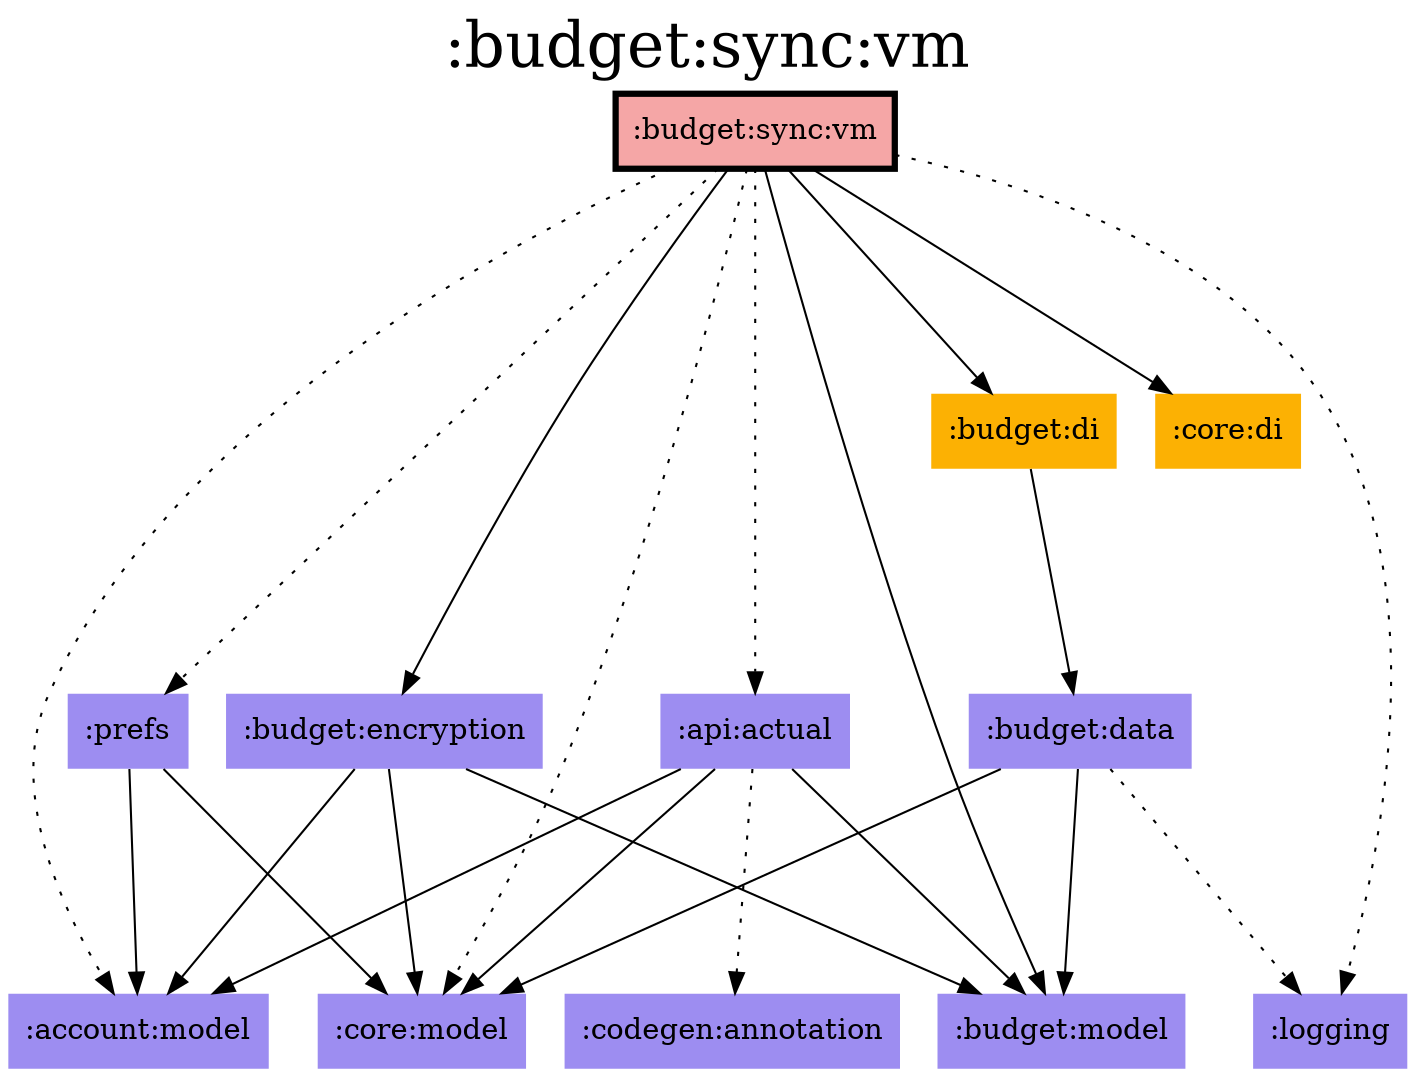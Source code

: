 digraph {
edge ["dir"="forward"]
graph ["dpi"="100","label"=":budget:sync:vm","labelloc"="t","fontsize"="30","ranksep"="1.5","rankdir"="TB"]
node ["style"="filled"]
":account:model" ["fillcolor"="#9D8DF1","shape"="none"]
":api:actual" ["fillcolor"="#9D8DF1","shape"="none"]
":budget:data" ["fillcolor"="#9D8DF1","shape"="none"]
":budget:di" ["fillcolor"="#FCB103","shape"="none"]
":budget:encryption" ["fillcolor"="#9D8DF1","shape"="none"]
":budget:model" ["fillcolor"="#9D8DF1","shape"="none"]
":budget:sync:vm" ["fillcolor"="#F5A6A6","color"="black","penwidth"="3","shape"="box"]
":codegen:annotation" ["fillcolor"="#9D8DF1","shape"="none"]
":core:di" ["fillcolor"="#FCB103","shape"="none"]
":core:model" ["fillcolor"="#9D8DF1","shape"="none"]
":logging" ["fillcolor"="#9D8DF1","shape"="none"]
":prefs" ["fillcolor"="#9D8DF1","shape"="none"]
{
edge ["dir"="none"]
graph ["rank"="same"]
":budget:sync:vm"
}
":api:actual" -> ":account:model"
":api:actual" -> ":budget:model"
":api:actual" -> ":codegen:annotation" ["style"="dotted"]
":api:actual" -> ":core:model"
":budget:data" -> ":budget:model"
":budget:data" -> ":core:model"
":budget:data" -> ":logging" ["style"="dotted"]
":budget:di" -> ":budget:data"
":budget:encryption" -> ":account:model"
":budget:encryption" -> ":budget:model"
":budget:encryption" -> ":core:model"
":budget:sync:vm" -> ":account:model" ["style"="dotted"]
":budget:sync:vm" -> ":api:actual" ["style"="dotted"]
":budget:sync:vm" -> ":budget:di"
":budget:sync:vm" -> ":budget:encryption"
":budget:sync:vm" -> ":budget:model"
":budget:sync:vm" -> ":core:di"
":budget:sync:vm" -> ":core:model" ["style"="dotted"]
":budget:sync:vm" -> ":logging" ["style"="dotted"]
":budget:sync:vm" -> ":prefs" ["style"="dotted"]
":prefs" -> ":account:model"
":prefs" -> ":core:model"
}
